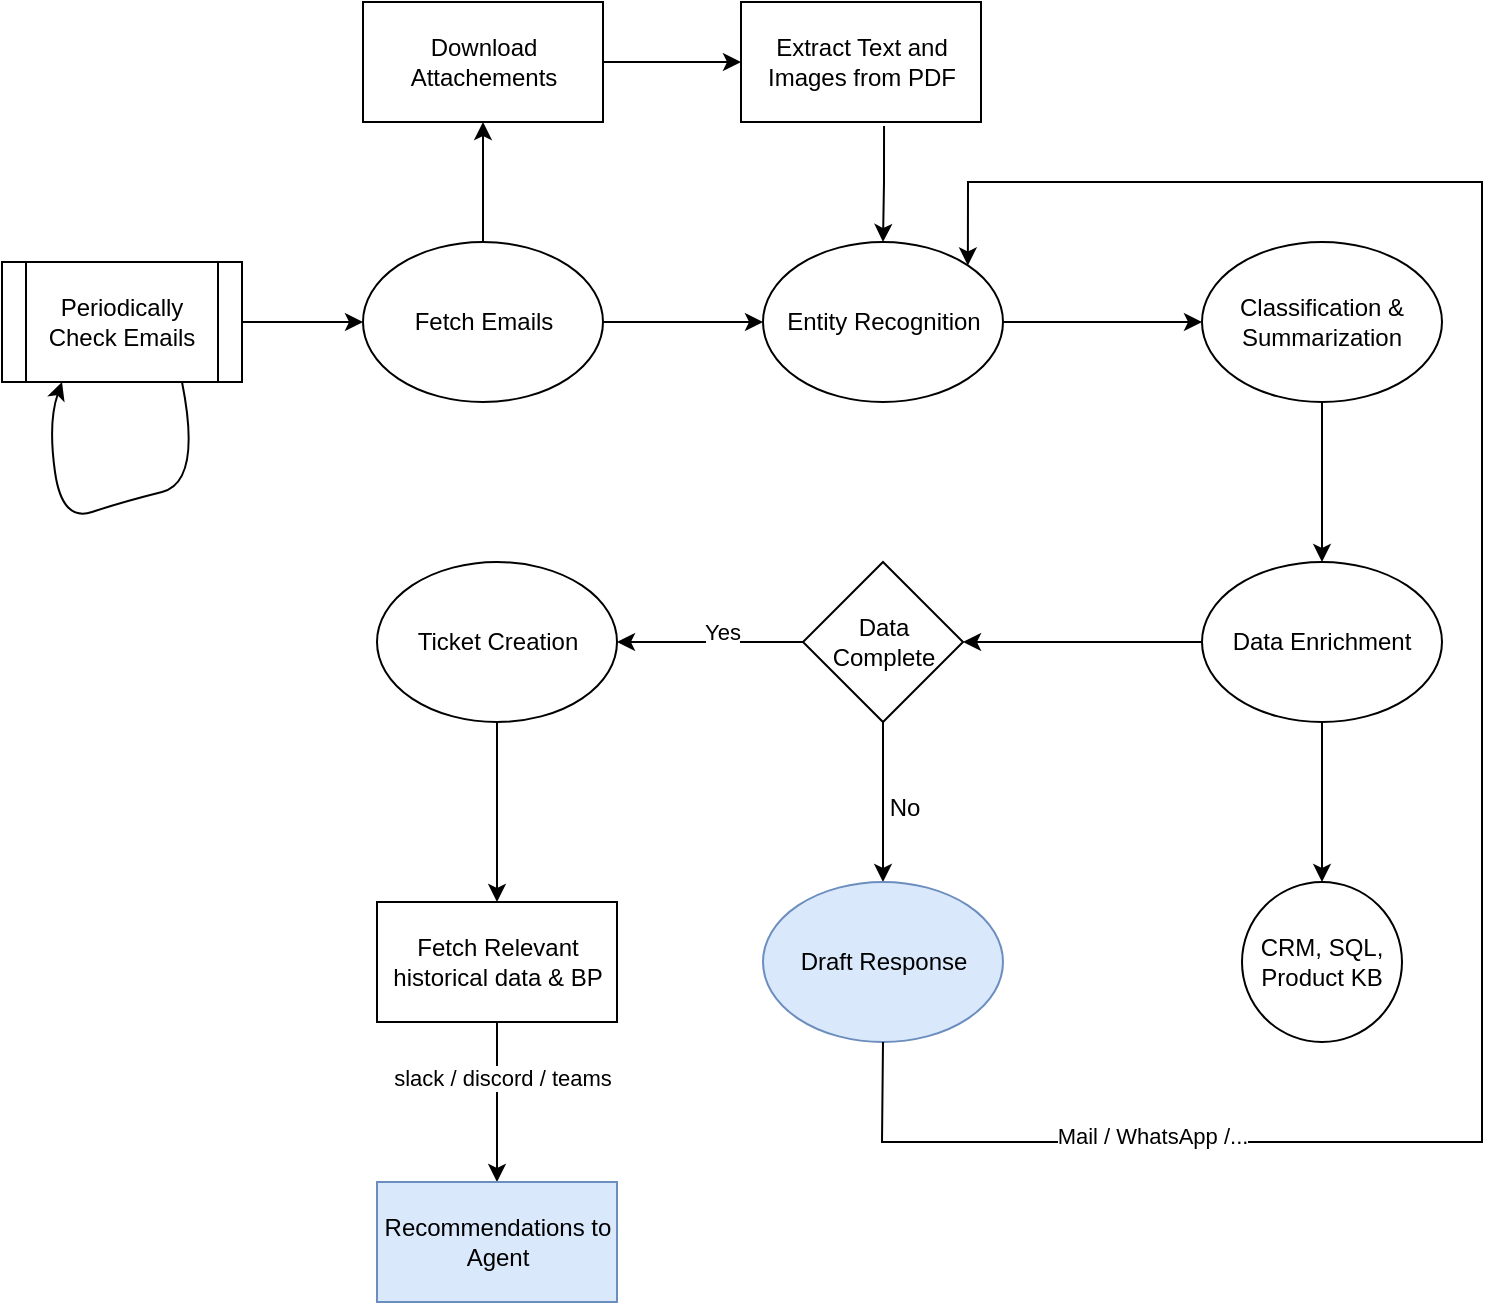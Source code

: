 <mxfile version="24.4.4" type="github">
  <diagram name="Page-1" id="JIRIjCkc2eHKuGLTyx-l">
    <mxGraphModel dx="1434" dy="-1564" grid="1" gridSize="10" guides="1" tooltips="1" connect="1" arrows="1" fold="1" page="1" pageScale="1" pageWidth="827" pageHeight="1169" math="0" shadow="0">
      <root>
        <mxCell id="0" />
        <mxCell id="1" parent="0" />
        <mxCell id="0ipz06AKfEBxF18oT8nj-1" value="" style="edgeStyle=orthogonalEdgeStyle;rounded=0;orthogonalLoop=1;jettySize=auto;html=1;exitX=1;exitY=0.5;exitDx=0;exitDy=0;" parent="1" source="0ipz06AKfEBxF18oT8nj-19" target="0ipz06AKfEBxF18oT8nj-6" edge="1">
          <mxGeometry relative="1" as="geometry" />
        </mxCell>
        <mxCell id="0ipz06AKfEBxF18oT8nj-2" value="" style="edgeStyle=orthogonalEdgeStyle;rounded=0;orthogonalLoop=1;jettySize=auto;html=1;" parent="1" source="0ipz06AKfEBxF18oT8nj-3" target="0ipz06AKfEBxF18oT8nj-31" edge="1">
          <mxGeometry relative="1" as="geometry" />
        </mxCell>
        <mxCell id="0ipz06AKfEBxF18oT8nj-3" value="Ticket Creation" style="ellipse;whiteSpace=wrap;html=1;" parent="1" vertex="1">
          <mxGeometry x="217.5" y="2640" width="120" height="80" as="geometry" />
        </mxCell>
        <mxCell id="0ipz06AKfEBxF18oT8nj-4" value="" style="edgeStyle=orthogonalEdgeStyle;rounded=0;orthogonalLoop=1;jettySize=auto;html=1;" parent="1" source="0ipz06AKfEBxF18oT8nj-6" target="0ipz06AKfEBxF18oT8nj-8" edge="1">
          <mxGeometry relative="1" as="geometry" />
        </mxCell>
        <mxCell id="0ipz06AKfEBxF18oT8nj-5" value="" style="edgeStyle=orthogonalEdgeStyle;rounded=0;orthogonalLoop=1;jettySize=auto;html=1;" parent="1" source="0ipz06AKfEBxF18oT8nj-6" target="0ipz06AKfEBxF18oT8nj-21" edge="1">
          <mxGeometry relative="1" as="geometry" />
        </mxCell>
        <mxCell id="0ipz06AKfEBxF18oT8nj-6" value="Fetch Emails" style="ellipse;whiteSpace=wrap;html=1;" parent="1" vertex="1">
          <mxGeometry x="210.5" y="2480" width="120" height="80" as="geometry" />
        </mxCell>
        <mxCell id="0ipz06AKfEBxF18oT8nj-7" value="" style="edgeStyle=orthogonalEdgeStyle;rounded=0;orthogonalLoop=1;jettySize=auto;html=1;" parent="1" source="0ipz06AKfEBxF18oT8nj-8" target="0ipz06AKfEBxF18oT8nj-10" edge="1">
          <mxGeometry relative="1" as="geometry" />
        </mxCell>
        <mxCell id="0ipz06AKfEBxF18oT8nj-8" value="Entity Recognition" style="ellipse;whiteSpace=wrap;html=1;" parent="1" vertex="1">
          <mxGeometry x="410.5" y="2480" width="120" height="80" as="geometry" />
        </mxCell>
        <mxCell id="0ipz06AKfEBxF18oT8nj-9" value="" style="edgeStyle=orthogonalEdgeStyle;rounded=0;orthogonalLoop=1;jettySize=auto;html=1;" parent="1" source="0ipz06AKfEBxF18oT8nj-10" target="0ipz06AKfEBxF18oT8nj-14" edge="1">
          <mxGeometry relative="1" as="geometry" />
        </mxCell>
        <mxCell id="0ipz06AKfEBxF18oT8nj-10" value="Classification &amp;amp; Summarization" style="ellipse;whiteSpace=wrap;html=1;" parent="1" vertex="1">
          <mxGeometry x="630" y="2480" width="120" height="80" as="geometry" />
        </mxCell>
        <mxCell id="0ipz06AKfEBxF18oT8nj-11" value="" style="edgeStyle=orthogonalEdgeStyle;rounded=0;orthogonalLoop=1;jettySize=auto;html=1;exitX=0.5;exitY=1;exitDx=0;exitDy=0;" parent="1" source="0ipz06AKfEBxF18oT8nj-17" target="0ipz06AKfEBxF18oT8nj-15" edge="1">
          <mxGeometry relative="1" as="geometry" />
        </mxCell>
        <mxCell id="0ipz06AKfEBxF18oT8nj-12" value="" style="edgeStyle=orthogonalEdgeStyle;rounded=0;orthogonalLoop=1;jettySize=auto;html=1;" parent="1" source="0ipz06AKfEBxF18oT8nj-14" target="0ipz06AKfEBxF18oT8nj-17" edge="1">
          <mxGeometry relative="1" as="geometry" />
        </mxCell>
        <mxCell id="0ipz06AKfEBxF18oT8nj-13" value="" style="edgeStyle=orthogonalEdgeStyle;rounded=0;orthogonalLoop=1;jettySize=auto;html=1;" parent="1" source="0ipz06AKfEBxF18oT8nj-14" target="0ipz06AKfEBxF18oT8nj-24" edge="1">
          <mxGeometry relative="1" as="geometry" />
        </mxCell>
        <mxCell id="0ipz06AKfEBxF18oT8nj-14" value="Data Enrichment" style="ellipse;whiteSpace=wrap;html=1;" parent="1" vertex="1">
          <mxGeometry x="630" y="2640" width="120" height="80" as="geometry" />
        </mxCell>
        <mxCell id="0ipz06AKfEBxF18oT8nj-15" value="Draft Response" style="ellipse;whiteSpace=wrap;html=1;fillColor=#dae8fc;strokeColor=#6c8ebf;" parent="1" vertex="1">
          <mxGeometry x="410.5" y="2800" width="120" height="80" as="geometry" />
        </mxCell>
        <mxCell id="0ipz06AKfEBxF18oT8nj-16" value="" style="curved=1;endArrow=classic;html=1;rounded=0;exitX=0.75;exitY=1;exitDx=0;exitDy=0;entryX=0.25;entryY=1;entryDx=0;entryDy=0;" parent="1" source="0ipz06AKfEBxF18oT8nj-19" target="0ipz06AKfEBxF18oT8nj-19" edge="1">
          <mxGeometry width="50" height="50" relative="1" as="geometry">
            <mxPoint x="200" y="2730" as="sourcePoint" />
            <mxPoint x="80" y="2580" as="targetPoint" />
            <Array as="points">
              <mxPoint x="130" y="2600" />
              <mxPoint x="90" y="2610" />
              <mxPoint x="60" y="2620" />
              <mxPoint x="53" y="2570" />
            </Array>
          </mxGeometry>
        </mxCell>
        <mxCell id="0ipz06AKfEBxF18oT8nj-17" value="Data Complete" style="rhombus;whiteSpace=wrap;html=1;" parent="1" vertex="1">
          <mxGeometry x="430.5" y="2640" width="80" height="80" as="geometry" />
        </mxCell>
        <mxCell id="0ipz06AKfEBxF18oT8nj-18" value="No" style="text;html=1;align=center;verticalAlign=middle;resizable=0;points=[];autosize=1;strokeColor=none;fillColor=none;" parent="1" vertex="1">
          <mxGeometry x="460.5" y="2748" width="40" height="30" as="geometry" />
        </mxCell>
        <mxCell id="0ipz06AKfEBxF18oT8nj-19" value="Periodically Check Emails" style="shape=process;whiteSpace=wrap;html=1;backgroundOutline=1;" parent="1" vertex="1">
          <mxGeometry x="30" y="2490" width="120" height="60" as="geometry" />
        </mxCell>
        <mxCell id="0ipz06AKfEBxF18oT8nj-20" value="" style="edgeStyle=orthogonalEdgeStyle;rounded=0;orthogonalLoop=1;jettySize=auto;html=1;" parent="1" source="0ipz06AKfEBxF18oT8nj-21" target="0ipz06AKfEBxF18oT8nj-22" edge="1">
          <mxGeometry relative="1" as="geometry" />
        </mxCell>
        <mxCell id="0ipz06AKfEBxF18oT8nj-21" value="Download Attachements" style="whiteSpace=wrap;html=1;" parent="1" vertex="1">
          <mxGeometry x="210.5" y="2360" width="120" height="60" as="geometry" />
        </mxCell>
        <mxCell id="0ipz06AKfEBxF18oT8nj-22" value="Extract Text and Images from PDF" style="whiteSpace=wrap;html=1;" parent="1" vertex="1">
          <mxGeometry x="399.5" y="2360" width="120" height="60" as="geometry" />
        </mxCell>
        <mxCell id="0ipz06AKfEBxF18oT8nj-23" value="" style="edgeStyle=orthogonalEdgeStyle;rounded=0;orthogonalLoop=1;jettySize=auto;html=1;exitX=0.596;exitY=1.033;exitDx=0;exitDy=0;exitPerimeter=0;" parent="1" source="0ipz06AKfEBxF18oT8nj-22" target="0ipz06AKfEBxF18oT8nj-8" edge="1">
          <mxGeometry relative="1" as="geometry">
            <mxPoint x="281" y="2490" as="sourcePoint" />
            <mxPoint x="281" y="2430" as="targetPoint" />
          </mxGeometry>
        </mxCell>
        <mxCell id="0ipz06AKfEBxF18oT8nj-24" value="CRM, SQL, Product KB" style="ellipse;whiteSpace=wrap;html=1;" parent="1" vertex="1">
          <mxGeometry x="650" y="2800" width="80" height="80" as="geometry" />
        </mxCell>
        <mxCell id="0ipz06AKfEBxF18oT8nj-25" value="" style="edgeStyle=orthogonalEdgeStyle;rounded=0;orthogonalLoop=1;jettySize=auto;html=1;exitX=0;exitY=0.5;exitDx=0;exitDy=0;entryX=1;entryY=0.5;entryDx=0;entryDy=0;" parent="1" source="0ipz06AKfEBxF18oT8nj-17" target="0ipz06AKfEBxF18oT8nj-3" edge="1">
          <mxGeometry relative="1" as="geometry">
            <mxPoint x="620.5" y="2690" as="sourcePoint" />
            <mxPoint x="520.5" y="2690" as="targetPoint" />
          </mxGeometry>
        </mxCell>
        <mxCell id="0ipz06AKfEBxF18oT8nj-26" value="Yes" style="edgeLabel;html=1;align=center;verticalAlign=middle;resizable=0;points=[];" parent="0ipz06AKfEBxF18oT8nj-25" vertex="1" connectable="0">
          <mxGeometry x="-0.118" y="-5" relative="1" as="geometry">
            <mxPoint as="offset" />
          </mxGeometry>
        </mxCell>
        <mxCell id="0ipz06AKfEBxF18oT8nj-27" value="" style="endArrow=classic;html=1;rounded=0;exitX=0.5;exitY=1;exitDx=0;exitDy=0;entryX=1;entryY=0;entryDx=0;entryDy=0;" parent="1" source="0ipz06AKfEBxF18oT8nj-15" target="0ipz06AKfEBxF18oT8nj-8" edge="1">
          <mxGeometry width="50" height="50" relative="1" as="geometry">
            <mxPoint x="520" y="2980" as="sourcePoint" />
            <mxPoint x="570" y="2930" as="targetPoint" />
            <Array as="points">
              <mxPoint x="470" y="2930" />
              <mxPoint x="770" y="2930" />
              <mxPoint x="770" y="2690" />
              <mxPoint x="770" y="2450" />
              <mxPoint x="513" y="2450" />
            </Array>
          </mxGeometry>
        </mxCell>
        <mxCell id="0ipz06AKfEBxF18oT8nj-28" value="Mail / WhatsApp /..." style="edgeLabel;html=1;align=center;verticalAlign=middle;resizable=0;points=[];" parent="0ipz06AKfEBxF18oT8nj-27" vertex="1" connectable="0">
          <mxGeometry x="-0.672" y="3" relative="1" as="geometry">
            <mxPoint as="offset" />
          </mxGeometry>
        </mxCell>
        <mxCell id="0ipz06AKfEBxF18oT8nj-29" value="" style="edgeStyle=orthogonalEdgeStyle;rounded=0;orthogonalLoop=1;jettySize=auto;html=1;" parent="1" source="0ipz06AKfEBxF18oT8nj-31" target="0ipz06AKfEBxF18oT8nj-32" edge="1">
          <mxGeometry relative="1" as="geometry" />
        </mxCell>
        <mxCell id="0ipz06AKfEBxF18oT8nj-30" value="slack / discord / teams" style="edgeLabel;html=1;align=center;verticalAlign=middle;resizable=0;points=[];" parent="0ipz06AKfEBxF18oT8nj-29" vertex="1" connectable="0">
          <mxGeometry x="-0.3" y="2" relative="1" as="geometry">
            <mxPoint as="offset" />
          </mxGeometry>
        </mxCell>
        <mxCell id="0ipz06AKfEBxF18oT8nj-31" value="Fetch Relevant historical data &amp;amp; BP" style="whiteSpace=wrap;html=1;" parent="1" vertex="1">
          <mxGeometry x="217.5" y="2810" width="120" height="60" as="geometry" />
        </mxCell>
        <mxCell id="0ipz06AKfEBxF18oT8nj-32" value="Recommendations to Agent" style="whiteSpace=wrap;html=1;fillColor=#dae8fc;strokeColor=#6c8ebf;" parent="1" vertex="1">
          <mxGeometry x="217.5" y="2950" width="120" height="60" as="geometry" />
        </mxCell>
      </root>
    </mxGraphModel>
  </diagram>
</mxfile>
